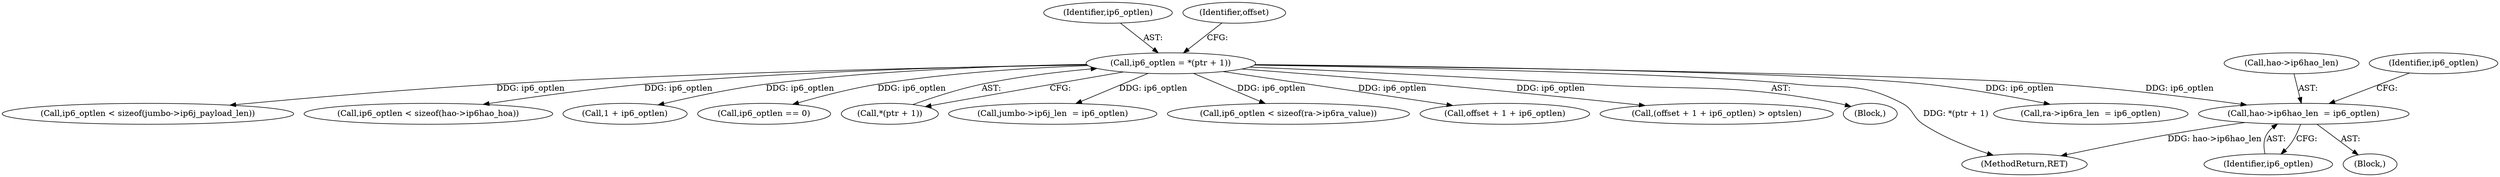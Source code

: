 digraph "0_suricata_11f3659f64a4e42e90cb3c09fcef66894205aefe@pointer" {
"1000701" [label="(Call,hao->ip6hao_len  = ip6_optlen)"];
"1000552" [label="(Call,ip6_optlen = *(ptr + 1))"];
"1000599" [label="(Call,ra->ip6ra_len  = ip6_optlen)"];
"1000701" [label="(Call,hao->ip6hao_len  = ip6_optlen)"];
"1000657" [label="(Call,ip6_optlen < sizeof(jumbo->ip6j_payload_len))"];
"1001090" [label="(MethodReturn,RET)"];
"1000707" [label="(Call,ip6_optlen < sizeof(hao->ip6hao_hoa))"];
"1000708" [label="(Identifier,ip6_optlen)"];
"1000562" [label="(Call,1 + ip6_optlen)"];
"1000553" [label="(Identifier,ip6_optlen)"];
"1000552" [label="(Call,ip6_optlen = *(ptr + 1))"];
"1000580" [label="(Call,ip6_optlen == 0)"];
"1000554" [label="(Call,*(ptr + 1))"];
"1000702" [label="(Call,hao->ip6hao_len)"];
"1000561" [label="(Identifier,offset)"];
"1000651" [label="(Call,jumbo->ip6j_len  = ip6_optlen)"];
"1000605" [label="(Call,ip6_optlen < sizeof(ra->ip6ra_value))"];
"1000694" [label="(Block,)"];
"1000705" [label="(Identifier,ip6_optlen)"];
"1000560" [label="(Call,offset + 1 + ip6_optlen)"];
"1000559" [label="(Call,(offset + 1 + ip6_optlen) > optslen)"];
"1000526" [label="(Block,)"];
"1000701" -> "1000694"  [label="AST: "];
"1000701" -> "1000705"  [label="CFG: "];
"1000702" -> "1000701"  [label="AST: "];
"1000705" -> "1000701"  [label="AST: "];
"1000708" -> "1000701"  [label="CFG: "];
"1000701" -> "1001090"  [label="DDG: hao->ip6hao_len"];
"1000552" -> "1000701"  [label="DDG: ip6_optlen"];
"1000552" -> "1000526"  [label="AST: "];
"1000552" -> "1000554"  [label="CFG: "];
"1000553" -> "1000552"  [label="AST: "];
"1000554" -> "1000552"  [label="AST: "];
"1000561" -> "1000552"  [label="CFG: "];
"1000552" -> "1001090"  [label="DDG: *(ptr + 1)"];
"1000552" -> "1000559"  [label="DDG: ip6_optlen"];
"1000552" -> "1000560"  [label="DDG: ip6_optlen"];
"1000552" -> "1000562"  [label="DDG: ip6_optlen"];
"1000552" -> "1000580"  [label="DDG: ip6_optlen"];
"1000552" -> "1000599"  [label="DDG: ip6_optlen"];
"1000552" -> "1000605"  [label="DDG: ip6_optlen"];
"1000552" -> "1000651"  [label="DDG: ip6_optlen"];
"1000552" -> "1000657"  [label="DDG: ip6_optlen"];
"1000552" -> "1000707"  [label="DDG: ip6_optlen"];
}
